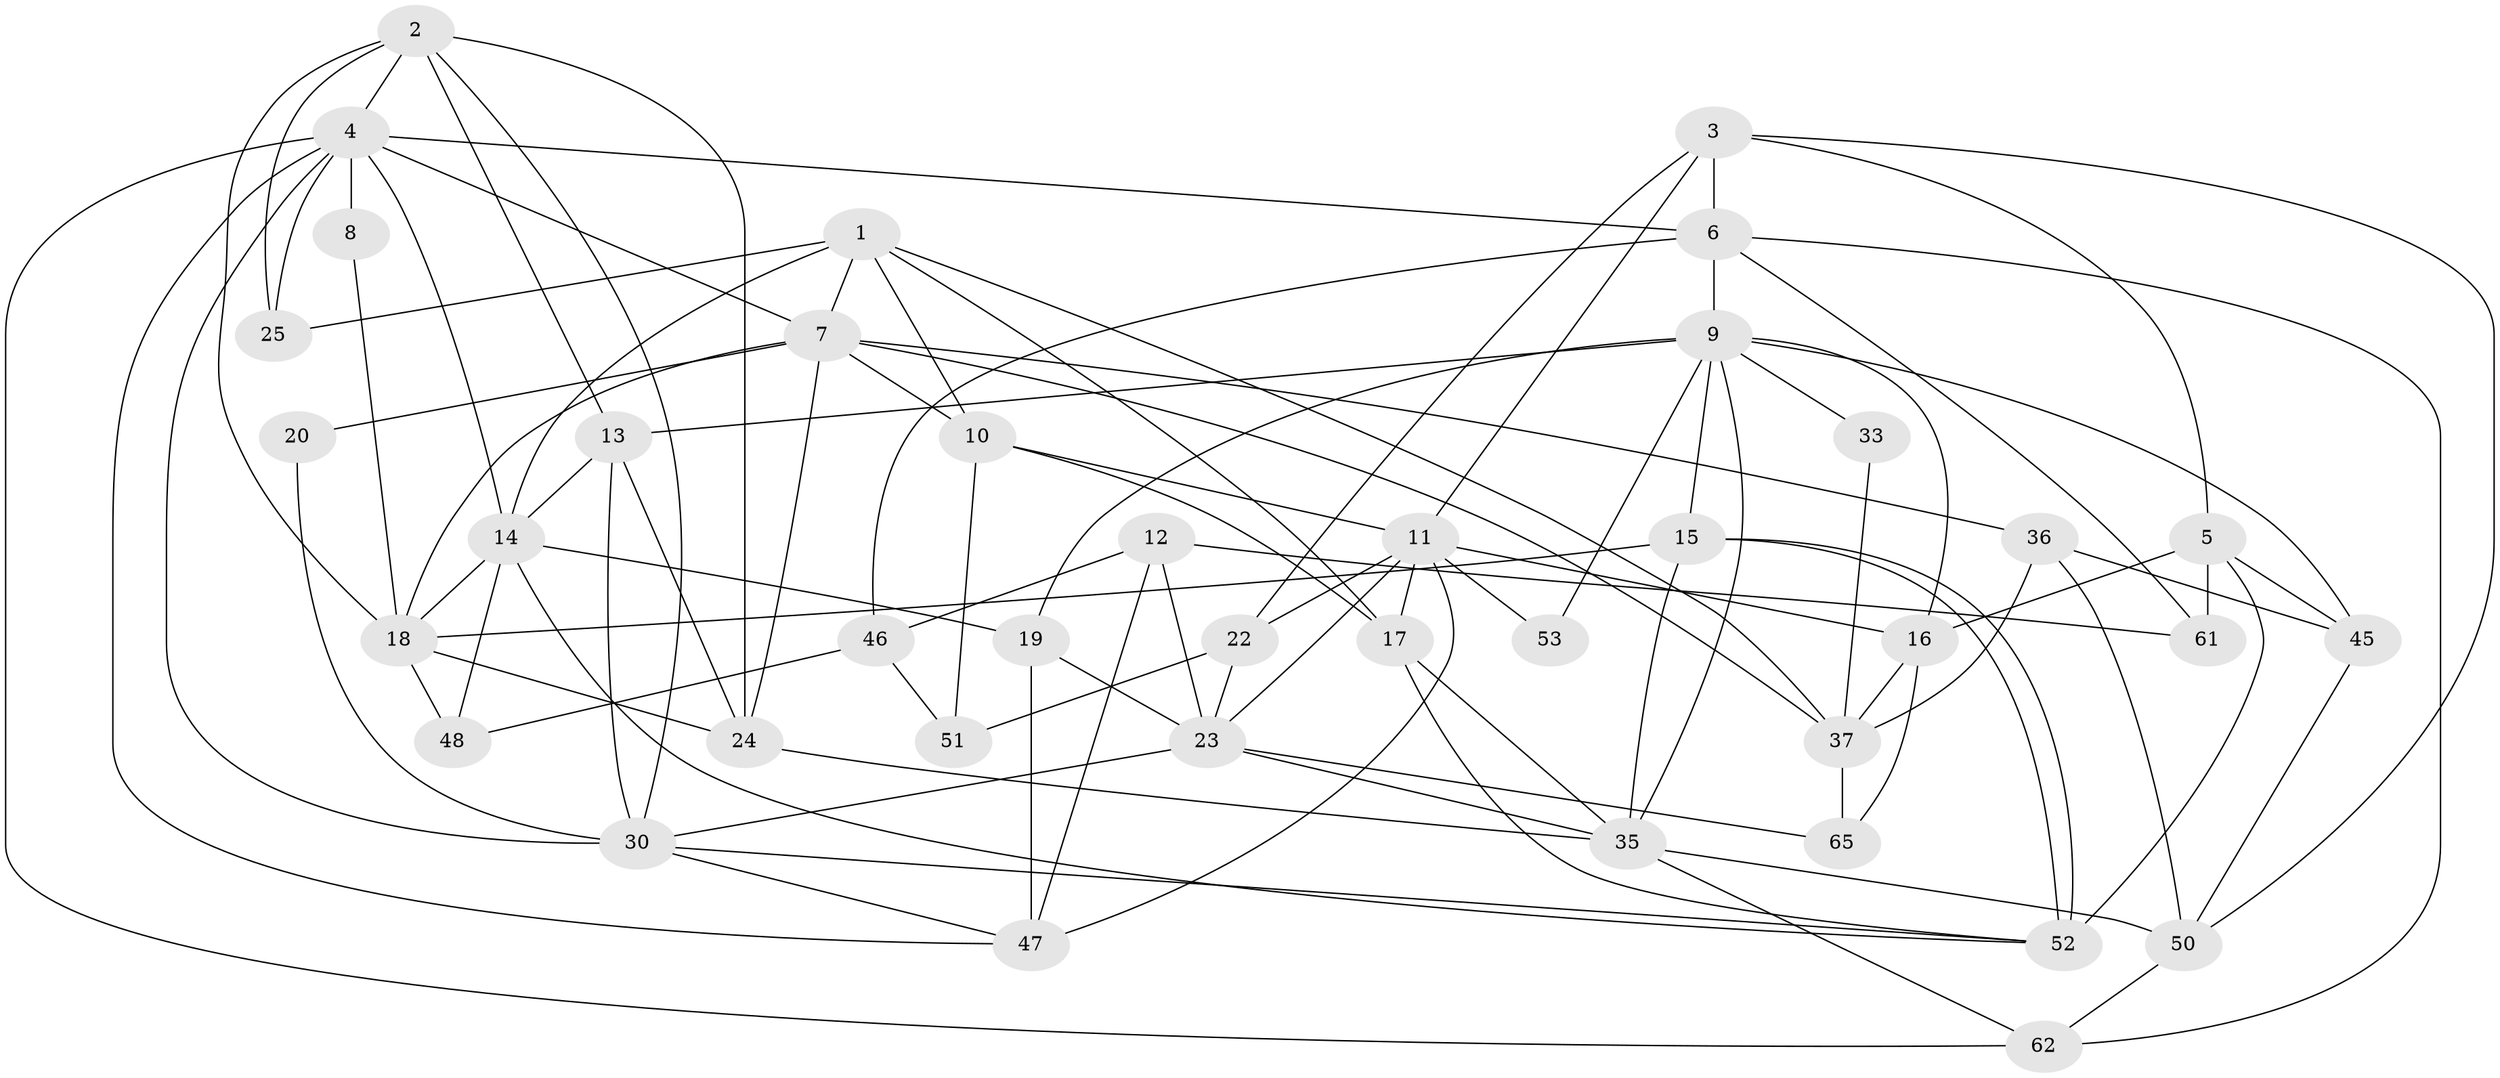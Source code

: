 // original degree distribution, {3: 0.3181818181818182, 5: 0.12121212121212122, 4: 0.19696969696969696, 8: 0.030303030303030304, 6: 0.16666666666666666, 2: 0.15151515151515152, 7: 0.015151515151515152}
// Generated by graph-tools (version 1.1) at 2025/41/03/06/25 10:41:53]
// undirected, 40 vertices, 100 edges
graph export_dot {
graph [start="1"]
  node [color=gray90,style=filled];
  1 [super="+27"];
  2 [super="+29"];
  3 [super="+58"];
  4 [super="+21"];
  5 [super="+59"];
  6 [super="+66"];
  7 [super="+38"];
  8;
  9 [super="+44"];
  10 [super="+43"];
  11 [super="+26"];
  12 [super="+40"];
  13 [super="+31"];
  14 [super="+49"];
  15;
  16;
  17 [super="+34"];
  18 [super="+41"];
  19 [super="+42"];
  20;
  22 [super="+28"];
  23 [super="+57"];
  24 [super="+32"];
  25;
  30;
  33;
  35 [super="+55"];
  36 [super="+39"];
  37 [super="+60"];
  45;
  46 [super="+54"];
  47 [super="+63"];
  48;
  50;
  51;
  52 [super="+56"];
  53;
  61;
  62 [super="+64"];
  65;
  1 -- 25;
  1 -- 17;
  1 -- 37;
  1 -- 10;
  1 -- 14;
  1 -- 7;
  2 -- 30;
  2 -- 13;
  2 -- 18;
  2 -- 25;
  2 -- 4;
  2 -- 24;
  3 -- 50;
  3 -- 5;
  3 -- 11;
  3 -- 22;
  3 -- 6;
  4 -- 7;
  4 -- 30;
  4 -- 6;
  4 -- 8;
  4 -- 25;
  4 -- 62;
  4 -- 14;
  4 -- 47;
  5 -- 16;
  5 -- 61;
  5 -- 45;
  5 -- 52;
  6 -- 61;
  6 -- 62;
  6 -- 9 [weight=2];
  6 -- 46;
  7 -- 24;
  7 -- 18;
  7 -- 20;
  7 -- 10;
  7 -- 36;
  7 -- 37;
  8 -- 18;
  9 -- 19;
  9 -- 33;
  9 -- 45;
  9 -- 53;
  9 -- 16;
  9 -- 35;
  9 -- 13;
  9 -- 15;
  10 -- 11;
  10 -- 51;
  10 -- 17;
  11 -- 53;
  11 -- 16;
  11 -- 47;
  11 -- 23;
  11 -- 17;
  11 -- 22;
  12 -- 23 [weight=2];
  12 -- 46;
  12 -- 61;
  12 -- 47;
  13 -- 30;
  13 -- 24;
  13 -- 14;
  14 -- 48;
  14 -- 19 [weight=2];
  14 -- 18 [weight=2];
  14 -- 52;
  15 -- 52 [weight=2];
  15 -- 52;
  15 -- 18;
  15 -- 35;
  16 -- 37;
  16 -- 65;
  17 -- 35;
  17 -- 52;
  18 -- 24;
  18 -- 48;
  19 -- 47;
  19 -- 23;
  20 -- 30;
  22 -- 51;
  22 -- 23;
  23 -- 65;
  23 -- 35;
  23 -- 30;
  24 -- 35;
  30 -- 52;
  30 -- 47;
  33 -- 37;
  35 -- 50;
  35 -- 62;
  36 -- 50;
  36 -- 45;
  36 -- 37;
  37 -- 65;
  45 -- 50;
  46 -- 51;
  46 -- 48;
  50 -- 62;
}
